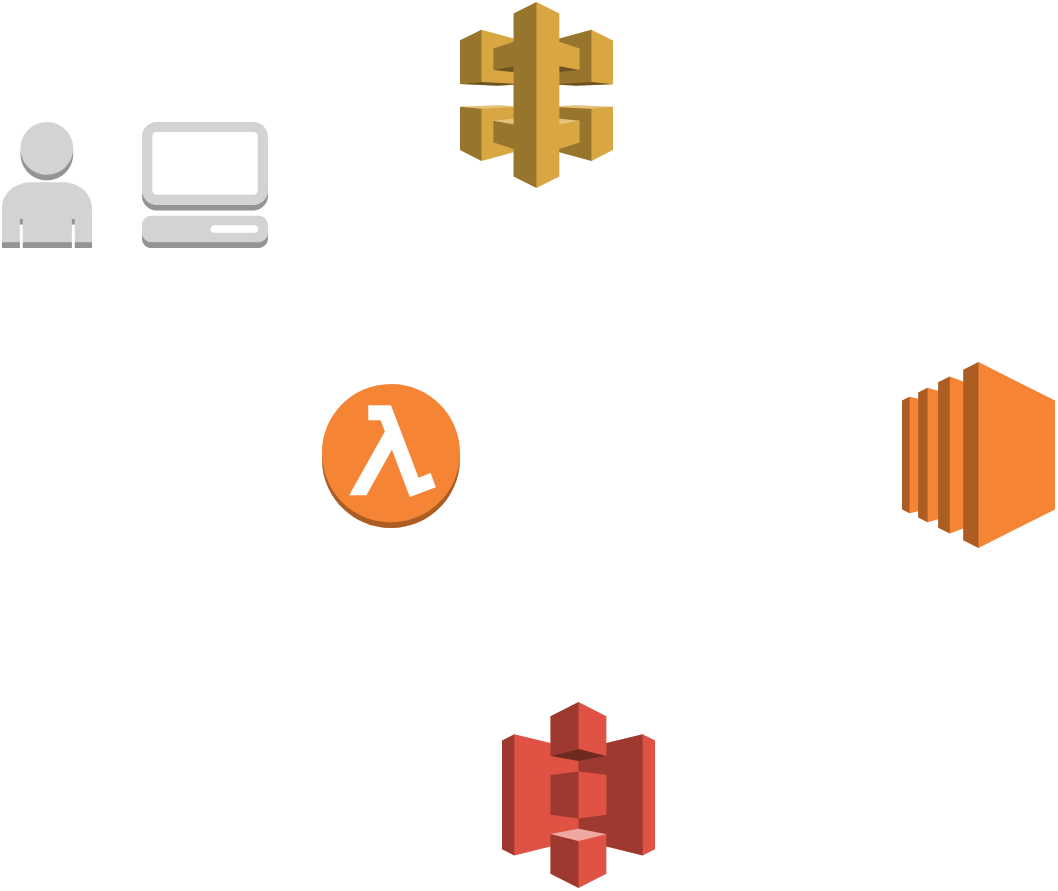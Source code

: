 <mxfile version="21.7.4" type="github">
  <diagram name="Page-1" id="Y8PTSD9vM2JcFgFESrCV">
    <mxGraphModel dx="954" dy="499" grid="1" gridSize="10" guides="1" tooltips="1" connect="1" arrows="1" fold="1" page="1" pageScale="1" pageWidth="827" pageHeight="1169" math="0" shadow="0">
      <root>
        <mxCell id="0" />
        <mxCell id="1" parent="0" />
        <mxCell id="jw-XN0y6Y7kSI-U7jF8U-1" value="" style="outlineConnect=0;dashed=0;verticalLabelPosition=bottom;verticalAlign=top;align=center;html=1;shape=mxgraph.aws3.ec2;fillColor=#F58534;gradientColor=none;" vertex="1" parent="1">
          <mxGeometry x="470" y="220" width="76.5" height="93" as="geometry" />
        </mxCell>
        <mxCell id="jw-XN0y6Y7kSI-U7jF8U-2" value="" style="outlineConnect=0;dashed=0;verticalLabelPosition=bottom;verticalAlign=top;align=center;html=1;shape=mxgraph.aws3.lambda_function;fillColor=#F58534;gradientColor=none;" vertex="1" parent="1">
          <mxGeometry x="180" y="231" width="69" height="72" as="geometry" />
        </mxCell>
        <mxCell id="jw-XN0y6Y7kSI-U7jF8U-3" value="" style="outlineConnect=0;dashed=0;verticalLabelPosition=bottom;verticalAlign=top;align=center;html=1;shape=mxgraph.aws3.management_console;fillColor=#D2D3D3;gradientColor=none;" vertex="1" parent="1">
          <mxGeometry x="90" y="100" width="63" height="63" as="geometry" />
        </mxCell>
        <mxCell id="jw-XN0y6Y7kSI-U7jF8U-4" value="" style="outlineConnect=0;dashed=0;verticalLabelPosition=bottom;verticalAlign=top;align=center;html=1;shape=mxgraph.aws3.user;fillColor=#D2D3D3;gradientColor=none;" vertex="1" parent="1">
          <mxGeometry x="20" y="100" width="45" height="63" as="geometry" />
        </mxCell>
        <mxCell id="jw-XN0y6Y7kSI-U7jF8U-5" value="" style="outlineConnect=0;dashed=0;verticalLabelPosition=bottom;verticalAlign=top;align=center;html=1;shape=mxgraph.aws3.s3;fillColor=#E05243;gradientColor=none;" vertex="1" parent="1">
          <mxGeometry x="270" y="390" width="76.5" height="93" as="geometry" />
        </mxCell>
        <mxCell id="jw-XN0y6Y7kSI-U7jF8U-6" value="" style="outlineConnect=0;dashed=0;verticalLabelPosition=bottom;verticalAlign=top;align=center;html=1;shape=mxgraph.aws3.api_gateway;fillColor=#D9A741;gradientColor=none;" vertex="1" parent="1">
          <mxGeometry x="249" y="40" width="76.5" height="93" as="geometry" />
        </mxCell>
      </root>
    </mxGraphModel>
  </diagram>
</mxfile>
